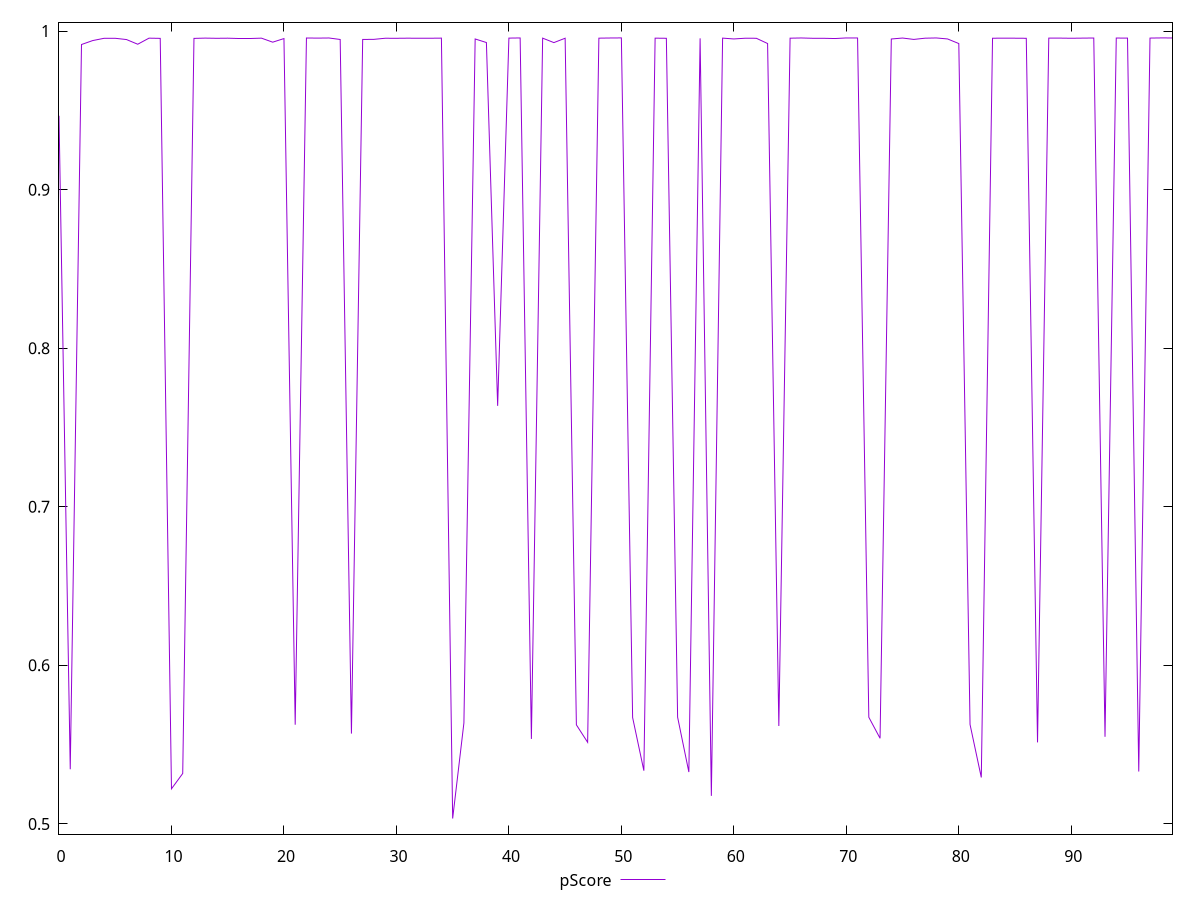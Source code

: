 reset

$pScore <<EOF
0 0.946636343597069
1 0.5344898492029299
2 0.9915398872530691
3 0.9940320617474447
4 0.9954498646002068
5 0.9954644978295748
6 0.9946734957386447
7 0.9917184712441234
8 0.9955460812332875
9 0.9954162183212851
10 0.5221576851439246
11 0.5318170630787791
12 0.995403691792315
13 0.9955768604468959
14 0.9954571485619644
15 0.9955273817136315
16 0.995451446416522
17 0.9954531284582611
18 0.9955536340499189
19 0.9930135556373709
20 0.9952904576065198
21 0.5625788581902358
22 0.9956494153996395
23 0.9955742560944913
24 0.9956560470957161
25 0.9947178735598192
26 0.5569721402691661
27 0.9947296680440441
28 0.9948000723740855
29 0.9954867671023087
30 0.9954645281101644
31 0.9955325391427634
32 0.9954861393538775
33 0.9954962770466623
34 0.9955714445104085
35 0.5034081954649159
36 0.563683719719696
37 0.9950418686455732
38 0.9927887500407776
39 0.7636631937474332
40 0.9955852091177821
41 0.9956817031960294
42 0.5535989102730039
43 0.9955602170562042
44 0.9927421733974799
45 0.9955055925498453
46 0.5624736898172504
47 0.5514699730023561
48 0.9955509912698213
49 0.9956517365867981
50 0.9957059594908914
51 0.5670817741108507
52 0.5335752457650098
53 0.9955505215643664
54 0.9954671885306507
55 0.5673038030818449
56 0.5327181141504321
57 0.9954145776566594
58 0.5176839184698532
59 0.995570351448208
60 0.995046198817825
61 0.9954996200082316
62 0.9954740325760152
63 0.9921593424310957
64 0.5617674857519102
65 0.9955304804943303
66 0.9956655003045047
67 0.9954698035320462
68 0.9954573400713108
69 0.9953058978956313
70 0.9956869727786339
71 0.9956471026183913
72 0.5672746456328264
73 0.5539960850929236
74 0.9950271949229796
75 0.9956268538469788
76 0.9947562866905126
77 0.9955273963342199
78 0.9956792947051676
79 0.9950546620582372
80 0.9921448796346355
81 0.562719654956241
82 0.5293008601501303
83 0.9955160468035654
84 0.9955343875345681
85 0.995522151874703
86 0.9954675856864885
87 0.5514352337740054
88 0.9956012456783058
89 0.995579486142272
90 0.9954876846920375
91 0.9955729792535732
92 0.9956448283632119
93 0.5549380448746948
94 0.9956212115747359
95 0.9955690708765699
96 0.5330228268878661
97 0.995597205325467
98 0.9957020645564365
99 0.9956761928545628
EOF

set key outside below
set xrange [0:99]
set yrange [0.4935622401843964:1.005551914771411]
set trange [0.4935622401843964:1.005551914771411]
set terminal svg size 640, 500 enhanced background rgb 'white'
set output "report_00019_2021-02-10T18-14-37.922Z//first-cpu-idle/samples/pages+cached+noadtech/pScore/values.svg"

plot $pScore title "pScore" with line

reset
